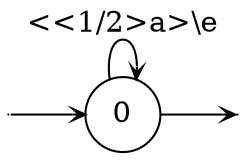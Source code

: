 // Invalid star in polynomials: (<1/2>a)*.
digraph
{
  vcsn_context = "nullableset<letterset<char_letters()>>, polynomialset<wordset<char_letters(a)>, q>"
  rankdir = LR
  edge [arrowhead = vee, arrowsize = .6]
  {
    node [shape = point, width = 0]
    I0
    F0
  }
  {
    node [shape = circle, style = rounded, width = 0.5]
    0
  }
  I0 -> 0
  0 -> F0
  0 -> 0 [label = "<<1/2>a>\\e"]
}
